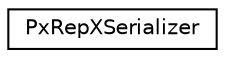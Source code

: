 digraph "Graphical Class Hierarchy"
{
  edge [fontname="Helvetica",fontsize="10",labelfontname="Helvetica",labelfontsize="10"];
  node [fontname="Helvetica",fontsize="10",shape=record];
  rankdir="LR";
  Node0 [label="PxRepXSerializer",height=0.2,width=0.4,color="black", fillcolor="white", style="filled",URL="$classPxRepXSerializer.html",tooltip="Serializer interface for RepX (Xml) serialization. "];
}
